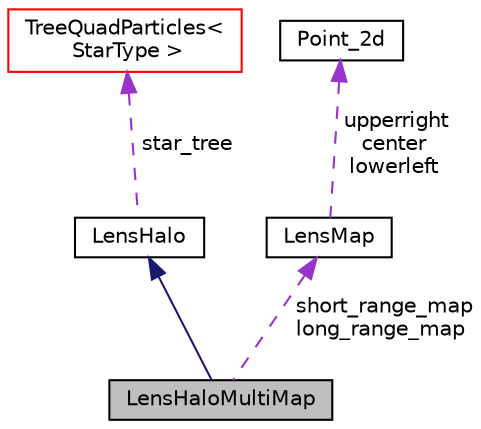 digraph "LensHaloMultiMap"
{
 // LATEX_PDF_SIZE
  edge [fontname="Helvetica",fontsize="10",labelfontname="Helvetica",labelfontsize="10"];
  node [fontname="Helvetica",fontsize="10",shape=record];
  Node2 [label="LensHaloMultiMap",height=0.2,width=0.4,color="black", fillcolor="grey75", style="filled", fontcolor="black",tooltip="A lens halo that calculates all lensing qunatities on two grids - a low res long range grid and a hig..."];
  Node3 -> Node2 [dir="back",color="midnightblue",fontsize="10",style="solid",fontname="Helvetica"];
  Node3 [label="LensHalo",height=0.2,width=0.4,color="black", fillcolor="white", style="filled",URL="$class_lens_halo.html",tooltip="A base class for all types of lensing \"halos\" which are any mass distribution that cause lensing."];
  Node4 -> Node3 [dir="back",color="darkorchid3",fontsize="10",style="dashed",label=" star_tree" ,fontname="Helvetica"];
  Node4 [label="TreeQuadParticles\<\l StarType \>",height=0.2,width=0.4,color="red", fillcolor="white", style="filled",URL="$class_tree_quad_particles.html",tooltip=" "];
  Node9 -> Node2 [dir="back",color="darkorchid3",fontsize="10",style="dashed",label=" short_range_map\nlong_range_map" ,fontname="Helvetica"];
  Node9 [label="LensMap",height=0.2,width=0.4,color="black", fillcolor="white", style="filled",URL="$struct_lens_map.html",tooltip="The MOKA map structure, containing all quantities that define it."];
  Node10 -> Node9 [dir="back",color="darkorchid3",fontsize="10",style="dashed",label=" upperright\ncenter\nlowerleft" ,fontname="Helvetica"];
  Node10 [label="Point_2d",height=0.2,width=0.4,color="black", fillcolor="white", style="filled",URL="$struct_point__2d.html",tooltip="Class for representing points or vectors in 2 dimensions. Not that the dereferencing operator is over..."];
}
